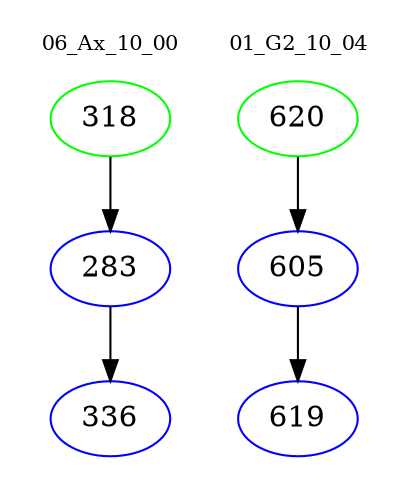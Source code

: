 digraph{
subgraph cluster_0 {
color = white
label = "06_Ax_10_00";
fontsize=10;
T0_318 [label="318", color="green"]
T0_318 -> T0_283 [color="black"]
T0_283 [label="283", color="blue"]
T0_283 -> T0_336 [color="black"]
T0_336 [label="336", color="blue"]
}
subgraph cluster_1 {
color = white
label = "01_G2_10_04";
fontsize=10;
T1_620 [label="620", color="green"]
T1_620 -> T1_605 [color="black"]
T1_605 [label="605", color="blue"]
T1_605 -> T1_619 [color="black"]
T1_619 [label="619", color="blue"]
}
}
